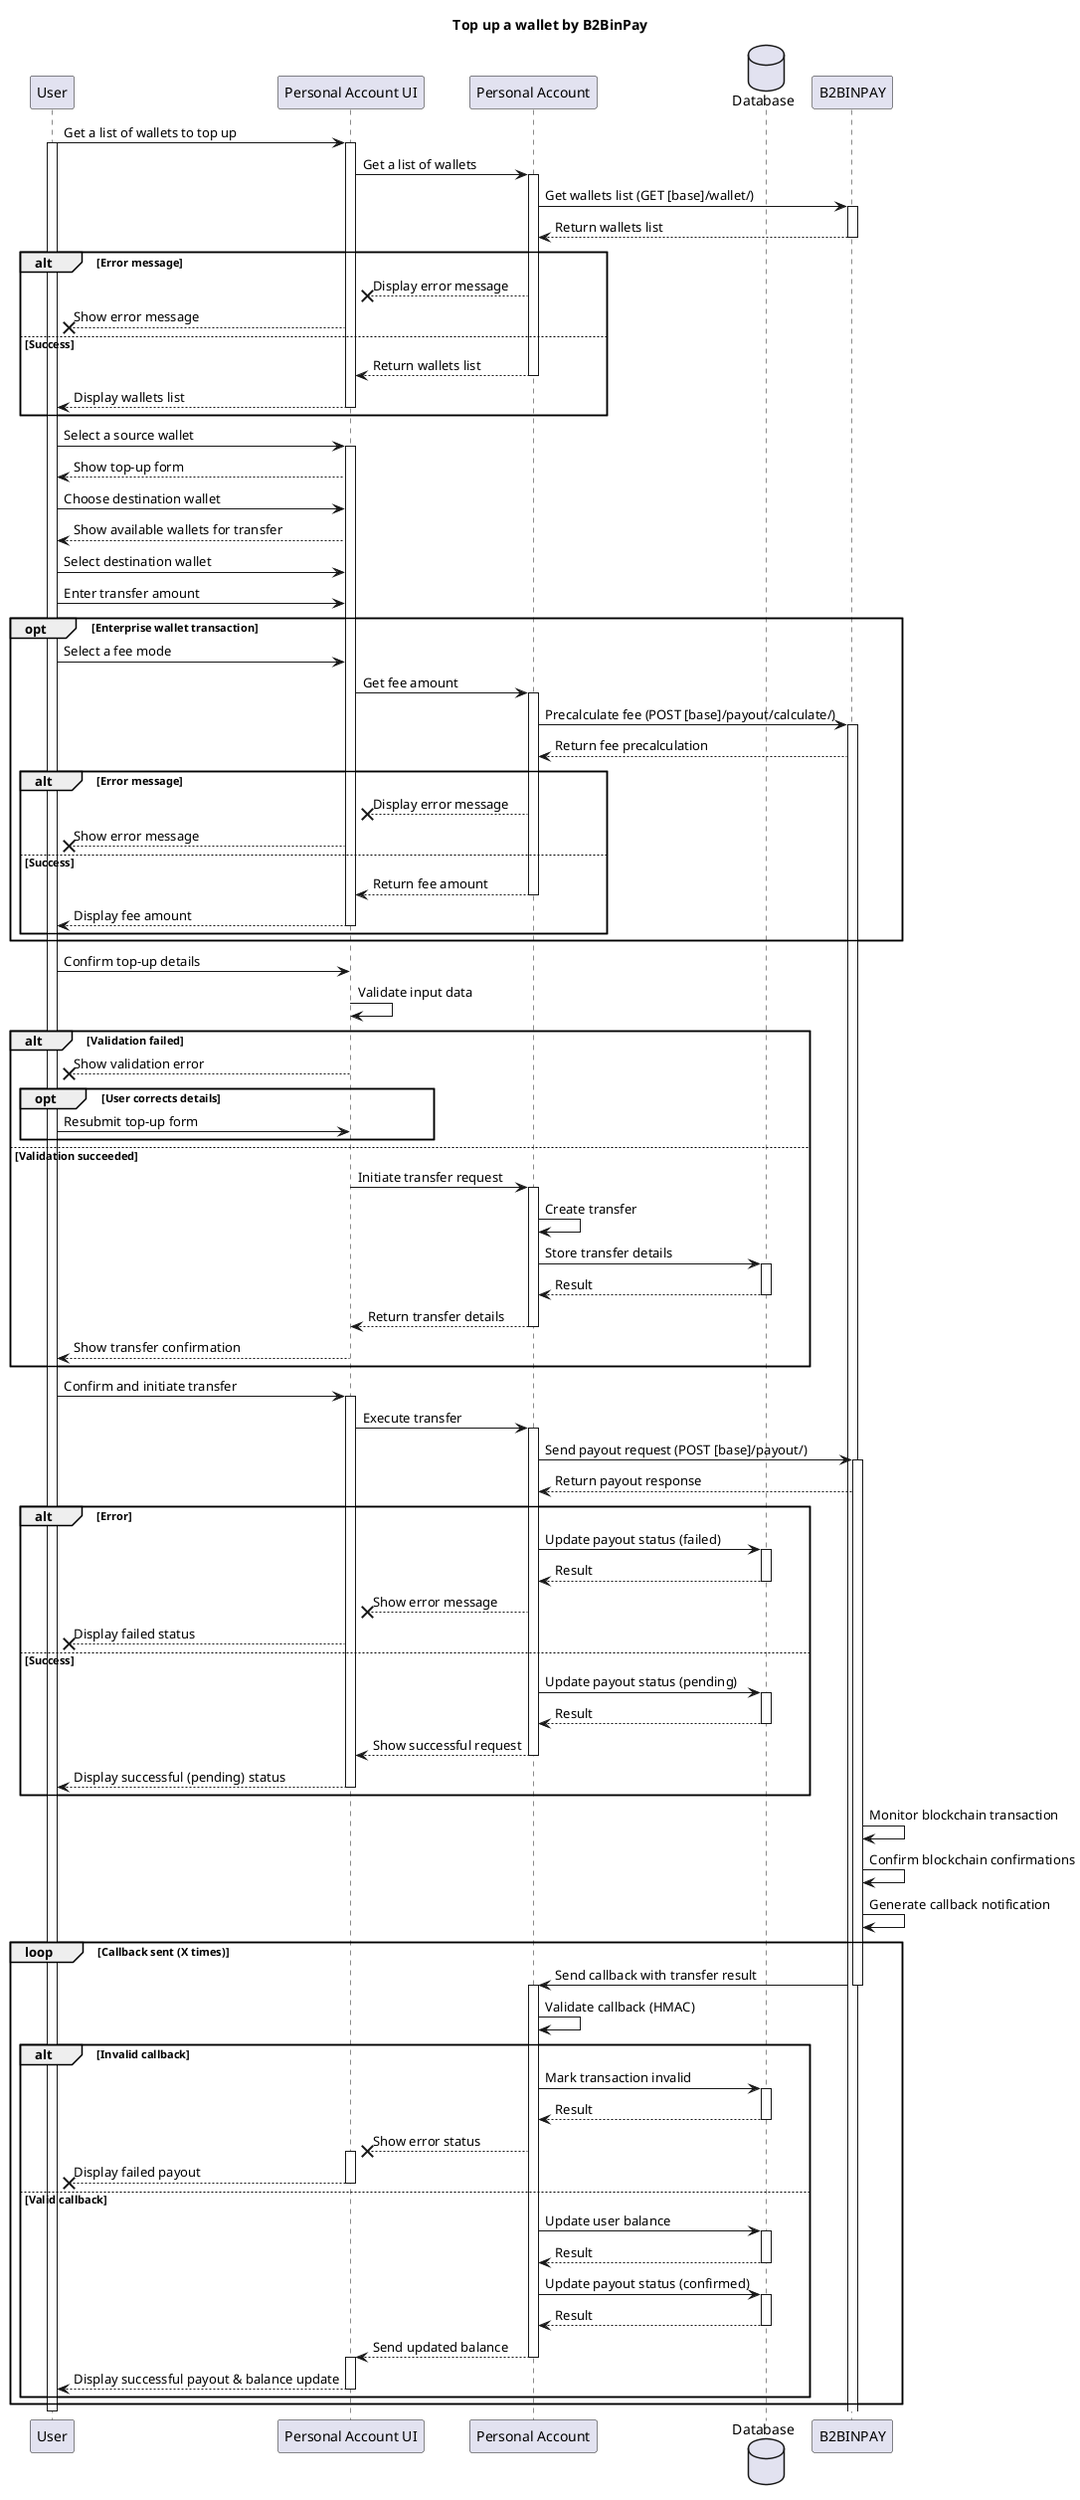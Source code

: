 @startuml

participant User as "User"
participant "Personal Account UI" as PAUI
participant "Personal Account" as PA
database "Database" as db
participant "B2BINPAY" as B2BP

title: Top up a wallet by B2BinPay

User -> PAUI: Get a list of wallets to top up
activate User
activate PAUI
PAUI -> PA: Get a list of wallets
activate PA
PA -> B2BP: Get wallets list (GET [base]/wallet/)
activate B2BP
B2BP --> PA: Return wallets list
deactivate B2BP

alt Error message
    PA --x PAUI: Display error message
    PAUI --x User: Show error message
else Success
    PA --> PAUI: Return wallets list
    deactivate PA
    PAUI --> User: Display wallets list
    deactivate PAUI
end

User -> PAUI: Select a source wallet
activate PAUI
PAUI --> User: Show top-up form
User -> PAUI: Choose destination wallet
PAUI --> User: Show available wallets for transfer
User -> PAUI: Select destination wallet
User -> PAUI: Enter transfer amount

opt Enterprise wallet transaction
    User -> PAUI: Select a fee mode
    PAUI -> PA: Get fee amount
    activate PA
    PA -> B2BP: Precalculate fee (POST [base]/payout/calculate/)
    activate B2BP
    B2BP --> PA: Return fee precalculation

    alt Error message
        PA --x PAUI: Display error message
        PAUI --x User: Show error message
    else Success
        PA --> PAUI: Return fee amount
        deactivate PA
        PAUI --> User: Display fee amount
        deactivate PAUI
    end
end

User -> PAUI: Confirm top-up details
PAUI -> PAUI: Validate input data

alt Validation failed
    PAUI --x User: Show validation error
    opt User corrects details
        User -> PAUI: Resubmit top-up form
    end
else Validation succeeded
    PAUI -> PA: Initiate transfer request
    activate PA
    PA -> PA: Create transfer
    PA -> db: Store transfer details
    activate db
    db --> PA: Result
    deactivate db
    PA --> PAUI: Return transfer details
    deactivate PA
    PAUI --> User: Show transfer confirmation
    deactivate PAUI
end

User -> PAUI: Confirm and initiate transfer
activate PAUI
PAUI -> PA: Execute transfer
activate PA
PA -> B2BP: Send payout request (POST [base]/payout/)
activate B2BP
B2BP --> PA: Return payout response

alt Error
    PA -> db: Update payout status (failed)
    activate db
    db --> PA: Result
    deactivate db
    PA --x PAUI: Show error message
    PAUI --x User: Display failed status
else Success
    PA -> db: Update payout status (pending)
    activate db
    db --> PA: Result
    deactivate db
    PA --> PAUI: Show successful request
    deactivate PA
    PAUI --> User: Display successful (pending) status
    deactivate PAUI
end

B2BP -> B2BP: Monitor blockchain transaction
B2BP -> B2BP: Confirm blockchain confirmations
B2BP -> B2BP: Generate callback notification

loop Callback sent (X times)
    B2BP -> PA: Send callback with transfer result
    deactivate B2BP
    activate PA
    PA -> PA: Validate callback (HMAC)
    
    alt Invalid callback
        PA -> db: Mark transaction invalid
        activate db
        db --> PA: Result
        deactivate db
        PA --x PAUI: Show error status
        activate PAUI
        PAUI --x User: Display failed payout
        deactivate PAUI
    else Valid callback
        PA -> db: Update user balance
        activate db
        db --> PA: Result
        deactivate db
        PA -> db: Update payout status (confirmed)
        activate db
        db --> PA: Result
        deactivate db
        PA --> PAUI: Send updated balance
        deactivate PA
        activate PAUI
        PAUI --> User: Display successful payout & balance update
        deactivate PAUI
    end
end

deactivate User
@enduml